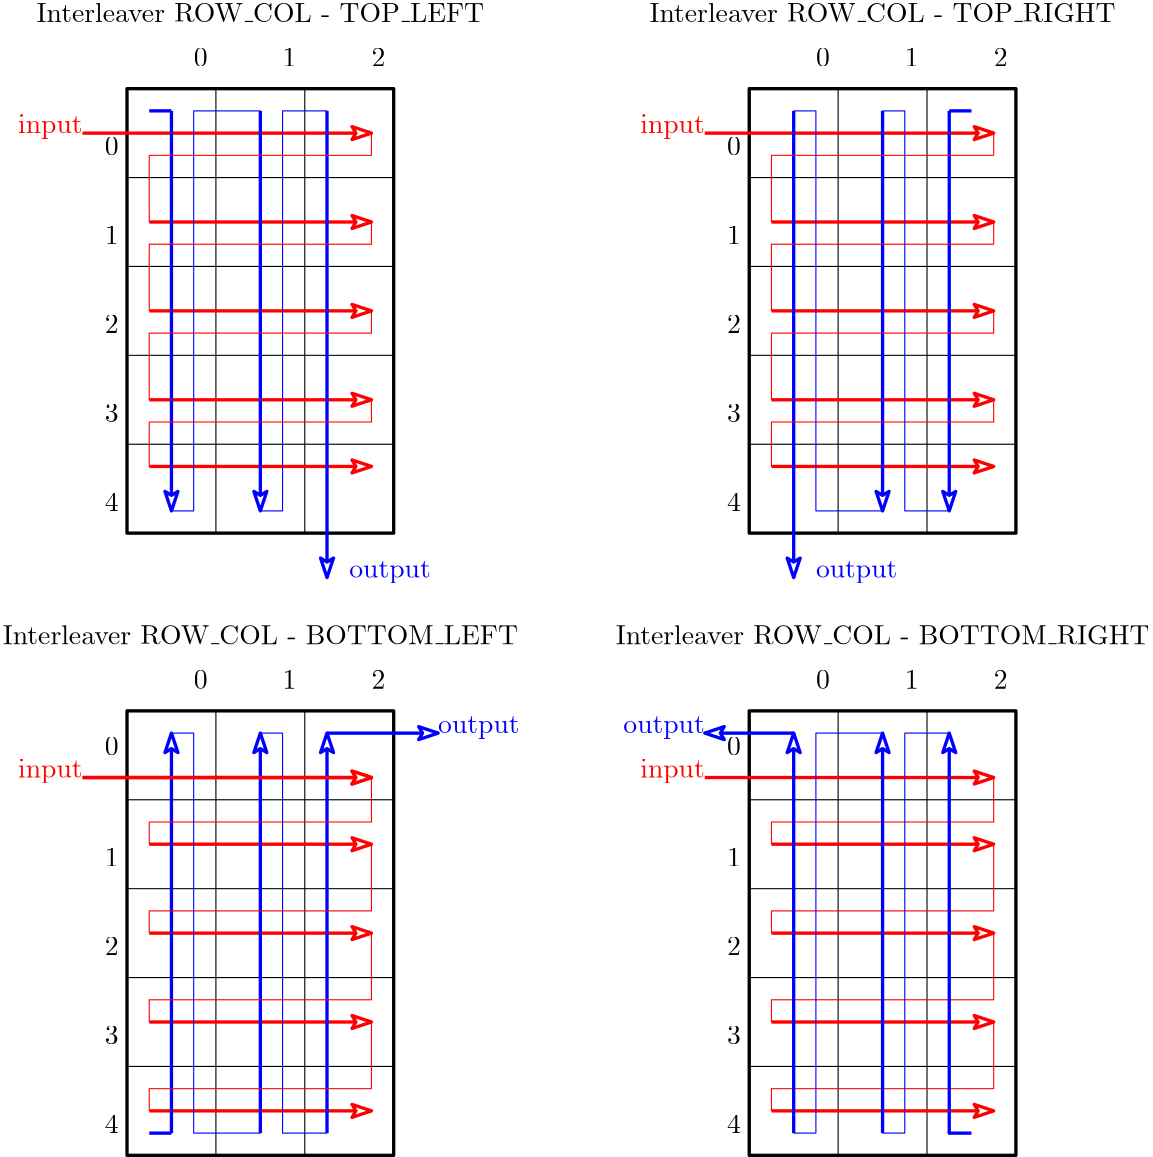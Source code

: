 <?xml version="1.0"?>
<!DOCTYPE ipe SYSTEM "ipe.dtd">
<ipe version="70206" creator="Ipe 7.2.7">
<info created="D:20181109164706" modified="D:20181112083614"/>
<ipestyle name="basic">
<symbol name="arrow/arc(spx)">
<path stroke="sym-stroke" fill="sym-stroke" pen="sym-pen">
0 0 m
-1 0.333 l
-1 -0.333 l
h
</path>
</symbol>
<symbol name="arrow/farc(spx)">
<path stroke="sym-stroke" fill="white" pen="sym-pen">
0 0 m
-1 0.333 l
-1 -0.333 l
h
</path>
</symbol>
<symbol name="arrow/ptarc(spx)">
<path stroke="sym-stroke" fill="sym-stroke" pen="sym-pen">
0 0 m
-1 0.333 l
-0.8 0 l
-1 -0.333 l
h
</path>
</symbol>
<symbol name="arrow/fptarc(spx)">
<path stroke="sym-stroke" fill="white" pen="sym-pen">
0 0 m
-1 0.333 l
-0.8 0 l
-1 -0.333 l
h
</path>
</symbol>
<symbol name="mark/circle(sx)" transformations="translations">
<path fill="sym-stroke">
0.6 0 0 0.6 0 0 e
0.4 0 0 0.4 0 0 e
</path>
</symbol>
<symbol name="mark/disk(sx)" transformations="translations">
<path fill="sym-stroke">
0.6 0 0 0.6 0 0 e
</path>
</symbol>
<symbol name="mark/fdisk(sfx)" transformations="translations">
<group>
<path fill="sym-fill">
0.5 0 0 0.5 0 0 e
</path>
<path fill="sym-stroke" fillrule="eofill">
0.6 0 0 0.6 0 0 e
0.4 0 0 0.4 0 0 e
</path>
</group>
</symbol>
<symbol name="mark/box(sx)" transformations="translations">
<path fill="sym-stroke" fillrule="eofill">
-0.6 -0.6 m
0.6 -0.6 l
0.6 0.6 l
-0.6 0.6 l
h
-0.4 -0.4 m
0.4 -0.4 l
0.4 0.4 l
-0.4 0.4 l
h
</path>
</symbol>
<symbol name="mark/square(sx)" transformations="translations">
<path fill="sym-stroke">
-0.6 -0.6 m
0.6 -0.6 l
0.6 0.6 l
-0.6 0.6 l
h
</path>
</symbol>
<symbol name="mark/fsquare(sfx)" transformations="translations">
<group>
<path fill="sym-fill">
-0.5 -0.5 m
0.5 -0.5 l
0.5 0.5 l
-0.5 0.5 l
h
</path>
<path fill="sym-stroke" fillrule="eofill">
-0.6 -0.6 m
0.6 -0.6 l
0.6 0.6 l
-0.6 0.6 l
h
-0.4 -0.4 m
0.4 -0.4 l
0.4 0.4 l
-0.4 0.4 l
h
</path>
</group>
</symbol>
<symbol name="mark/cross(sx)" transformations="translations">
<group>
<path fill="sym-stroke">
-0.43 -0.57 m
0.57 0.43 l
0.43 0.57 l
-0.57 -0.43 l
h
</path>
<path fill="sym-stroke">
-0.43 0.57 m
0.57 -0.43 l
0.43 -0.57 l
-0.57 0.43 l
h
</path>
</group>
</symbol>
<symbol name="arrow/fnormal(spx)">
<path stroke="sym-stroke" fill="white" pen="sym-pen">
0 0 m
-1 0.333 l
-1 -0.333 l
h
</path>
</symbol>
<symbol name="arrow/pointed(spx)">
<path stroke="sym-stroke" fill="sym-stroke" pen="sym-pen">
0 0 m
-1 0.333 l
-0.8 0 l
-1 -0.333 l
h
</path>
</symbol>
<symbol name="arrow/fpointed(spx)">
<path stroke="sym-stroke" fill="white" pen="sym-pen">
0 0 m
-1 0.333 l
-0.8 0 l
-1 -0.333 l
h
</path>
</symbol>
<symbol name="arrow/linear(spx)">
<path stroke="sym-stroke" pen="sym-pen">
-1 0.333 m
0 0 l
-1 -0.333 l
</path>
</symbol>
<symbol name="arrow/fdouble(spx)">
<path stroke="sym-stroke" fill="white" pen="sym-pen">
0 0 m
-1 0.333 l
-1 -0.333 l
h
-1 0 m
-2 0.333 l
-2 -0.333 l
h
</path>
</symbol>
<symbol name="arrow/double(spx)">
<path stroke="sym-stroke" fill="sym-stroke" pen="sym-pen">
0 0 m
-1 0.333 l
-1 -0.333 l
h
-1 0 m
-2 0.333 l
-2 -0.333 l
h
</path>
</symbol>
<pen name="heavier" value="0.8"/>
<pen name="fat" value="1.2"/>
<pen name="ultrafat" value="2"/>
<symbolsize name="large" value="5"/>
<symbolsize name="small" value="2"/>
<symbolsize name="tiny" value="1.1"/>
<arrowsize name="large" value="10"/>
<arrowsize name="small" value="5"/>
<arrowsize name="tiny" value="3"/>
<color name="red" value="1 0 0"/>
<color name="green" value="0 1 0"/>
<color name="blue" value="0 0 1"/>
<color name="yellow" value="1 1 0"/>
<color name="orange" value="1 0.647 0"/>
<color name="gold" value="1 0.843 0"/>
<color name="purple" value="0.627 0.125 0.941"/>
<color name="gray" value="0.745"/>
<color name="brown" value="0.647 0.165 0.165"/>
<color name="navy" value="0 0 0.502"/>
<color name="pink" value="1 0.753 0.796"/>
<color name="seagreen" value="0.18 0.545 0.341"/>
<color name="turquoise" value="0.251 0.878 0.816"/>
<color name="violet" value="0.933 0.51 0.933"/>
<color name="darkblue" value="0 0 0.545"/>
<color name="darkcyan" value="0 0.545 0.545"/>
<color name="darkgray" value="0.663"/>
<color name="darkgreen" value="0 0.392 0"/>
<color name="darkmagenta" value="0.545 0 0.545"/>
<color name="darkorange" value="1 0.549 0"/>
<color name="darkred" value="0.545 0 0"/>
<color name="lightblue" value="0.678 0.847 0.902"/>
<color name="lightcyan" value="0.878 1 1"/>
<color name="lightgray" value="0.827"/>
<color name="lightgreen" value="0.565 0.933 0.565"/>
<color name="lightyellow" value="1 1 0.878"/>
<dashstyle name="dashed" value="[4] 0"/>
<dashstyle name="dotted" value="[1 3] 0"/>
<dashstyle name="dash dotted" value="[4 2 1 2] 0"/>
<dashstyle name="dash dot dotted" value="[4 2 1 2 1 2] 0"/>
<textsize name="large" value="\large"/>
<textsize name="Large" value="\Large"/>
<textsize name="LARGE" value="\LARGE"/>
<textsize name="huge" value="\huge"/>
<textsize name="Huge" value="\Huge"/>
<textsize name="small" value="\small"/>
<textsize name="footnote" value="\footnotesize"/>
<textsize name="tiny" value="\tiny"/>
<textstyle name="center" begin="\begin{center}" end="\end{center}"/>
<textstyle name="itemize" begin="\begin{itemize}" end="\end{itemize}"/>
<textstyle name="item" begin="\begin{itemize}\item{}" end="\end{itemize}"/>
<gridsize name="4 pts" value="4"/>
<gridsize name="8 pts (~3 mm)" value="8"/>
<gridsize name="16 pts (~6 mm)" value="16"/>
<gridsize name="32 pts (~12 mm)" value="32"/>
<gridsize name="10 pts (~3.5 mm)" value="10"/>
<gridsize name="20 pts (~7 mm)" value="20"/>
<gridsize name="14 pts (~5 mm)" value="14"/>
<gridsize name="28 pts (~10 mm)" value="28"/>
<gridsize name="56 pts (~20 mm)" value="56"/>
<anglesize name="90 deg" value="90"/>
<anglesize name="60 deg" value="60"/>
<anglesize name="45 deg" value="45"/>
<anglesize name="30 deg" value="30"/>
<anglesize name="22.5 deg" value="22.5"/>
<opacity name="10%" value="0.1"/>
<opacity name="30%" value="0.3"/>
<opacity name="50%" value="0.5"/>
<opacity name="75%" value="0.75"/>
<tiling name="falling" angle="-60" step="4" width="1"/>
<tiling name="rising" angle="30" step="4" width="1"/>
</ipestyle>
<page>
<layer name="alpha"/>
<view layers="alpha" active="alpha"/>
<path layer="alpha" matrix="1 0 0 1 224 0" stroke="black" pen="fat">
64 768 m
64 608 l
160 608 l
160 768 l
h
</path>
<text matrix="1 0 0 1 240 -24" transformations="translations" pos="96 816" stroke="black" type="label" width="167.807" height="6.918" depth="0" halign="center" valign="baseline">Interleaver ROW\_COL - TOP\_RIGHT</text>
<path matrix="1 0 0 1 192 0" stroke="black">
128 768 m
128 608 l
128 608 l
</path>
<path matrix="1 0 0 1 192 0" stroke="black">
160 768 m
160 608 l
</path>
<path matrix="1 0 0 1 192 0" stroke="black">
96 736 m
192 736 l
192 736 l
</path>
<path matrix="1 0 0 1 192 0" stroke="black">
96 704 m
192 704 l
</path>
<path matrix="1 0 0 1 192 0" stroke="black">
96 672 m
192 672 l
</path>
<path matrix="1 0 0 1 192 0" stroke="black">
96 640 m
192 640 l
</path>
<text matrix="1 0 0 1 200 0" transformations="translations" pos="112 776" stroke="black" type="label" width="4.981" height="6.42" depth="0" valign="baseline">0</text>
<text matrix="1 0 0 1 232 0" transformations="translations" pos="112 776" stroke="black" type="label" width="4.981" height="6.42" depth="0" valign="baseline">1</text>
<text matrix="1 0 0 1 264 0" transformations="translations" pos="112 776" stroke="black" type="label" width="4.981" height="6.42" depth="0" valign="baseline">2</text>
<text matrix="1 0 0 1 168 -64" transformations="translations" pos="112 776" stroke="black" type="label" width="4.981" height="6.42" depth="0" valign="baseline">1</text>
<text matrix="1 0 0 1 168 -32" transformations="translations" pos="112 776" stroke="black" type="label" width="4.981" height="6.42" depth="0" valign="baseline">0</text>
<text matrix="1 0 0 1 168 -128" transformations="translations" pos="112 776" stroke="black" type="label" width="4.981" height="6.42" depth="0" valign="baseline">3</text>
<text matrix="1 0 0 1 168 -160" transformations="translations" pos="112 776" stroke="black" type="label" width="4.981" height="6.42" depth="0" valign="baseline">4</text>
<text matrix="1 0 0 1 168 -96" transformations="translations" pos="112 776" stroke="black" type="label" width="4.981" height="6.42" depth="0" valign="baseline">2</text>
<text matrix="1 0 0 1 232 -24" transformations="translations" pos="40 776" stroke="red" type="label" width="23.246" height="6.661" depth="1.93" halign="right" valign="baseline">input</text>
<text matrix="1 0 0 1 104 -32" transformations="translations" pos="208 624" stroke="blue" type="label" width="29.335" height="6.135" depth="1.93" valign="baseline">output</text>
<path matrix="1 0 0 1 -32 0" stroke="red" pen="fat" arrow="fptarc/normal">
304 752 m
408 752 l
</path>
<path matrix="1 0 0 1 -32 0" stroke="red" pen="fat" arrow="fptarc/normal">
328 720 m
408 720 l
</path>
<path matrix="1 0 0 1 -32 -32" stroke="red" pen="fat" arrow="fptarc/normal">
328 720 m
408 720 l
</path>
<path matrix="1 0 0 1 -32 -64" stroke="red" pen="fat" arrow="fptarc/normal">
328 720 m
408 720 l
</path>
<path matrix="1 0 0 1 -32 -88" stroke="red" pen="fat" arrow="fptarc/normal">
328 720 m
408 720 l
</path>
<path stroke="blue" pen="fat" arrow="fptarc/normal">
304 760 m
304 592 l
</path>
<path matrix="1 0 0 1 -32 0" stroke="blue" pen="fat" arrow="fptarc/normal">
368 760 m
368 616 l
</path>
<path stroke="blue" pen="fat" arrow="fptarc/normal">
360 760 m
360 616 l
</path>
<path matrix="1 0 0 1 -32 0" stroke="red">
408 752 m
408 744 l
328 744 l
328 720 l
</path>
<path matrix="1 0 0 1 -32 0" stroke="red">
408 720 m
408 712 l
328 712 l
328 688 l
</path>
<path matrix="1 0 0 1 -32 0" stroke="red">
408 688 m
408 680 l
328 680 l
328 656 l
</path>
<path matrix="1 0 0 1 -32 0" stroke="red">
408 656 m
408 648 l
328 648 l
328 632 l
</path>
<path stroke="black" pen="fat">
64 768 m
64 608 l
160 608 l
160 768 l
h
</path>
<text matrix="1 0 0 1 16 -24" transformations="translations" pos="96 816" stroke="black" type="label" width="161.096" height="6.918" depth="0" halign="center" valign="baseline">Interleaver ROW\_COL - TOP\_LEFT</text>
<path matrix="1 0 0 1 -32 0" stroke="black">
128 768 m
128 608 l
128 608 l
</path>
<path matrix="1 0 0 1 -32 0" stroke="black">
160 768 m
160 608 l
</path>
<path matrix="1 0 0 1 -32 0" stroke="black">
96 736 m
192 736 l
192 736 l
</path>
<path matrix="1 0 0 1 -32 0" stroke="black">
96 704 m
192 704 l
</path>
<path matrix="1 0 0 1 -32 0" stroke="black">
96 672 m
192 672 l
</path>
<path matrix="1 0 0 1 -32 0" stroke="black">
96 640 m
192 640 l
</path>
<text matrix="1 0 0 1 -24 0" transformations="translations" pos="112 776" stroke="black" type="label" width="4.981" height="6.42" depth="0" valign="baseline">0</text>
<text matrix="1 0 0 1 8 0" transformations="translations" pos="112 776" stroke="black" type="label" width="4.981" height="6.42" depth="0" valign="baseline">1</text>
<text matrix="1 0 0 1 40 0" transformations="translations" pos="112 776" stroke="black" type="label" width="4.981" height="6.42" depth="0" valign="baseline">2</text>
<text matrix="1 0 0 1 -56 -64" transformations="translations" pos="112 776" stroke="black" type="label" width="4.981" height="6.42" depth="0" valign="baseline">1</text>
<text matrix="1 0 0 1 -56 -32" transformations="translations" pos="112 776" stroke="black" type="label" width="4.981" height="6.42" depth="0" valign="baseline">0</text>
<text matrix="1 0 0 1 -56 -128" transformations="translations" pos="112 776" stroke="black" type="label" width="4.981" height="6.42" depth="0" valign="baseline">3</text>
<text matrix="1 0 0 1 -56 -160" transformations="translations" pos="112 776" stroke="black" type="label" width="4.981" height="6.42" depth="0" valign="baseline">4</text>
<text matrix="1 0 0 1 -56 -96" transformations="translations" pos="112 776" stroke="black" type="label" width="4.981" height="6.42" depth="0" valign="baseline">2</text>
<text matrix="1 0 0 1 8 -24" transformations="translations" pos="40 776" stroke="red" type="label" width="23.246" height="6.661" depth="1.93" halign="right" valign="baseline">input</text>
<text matrix="1 0 0 1 -64 -32" transformations="translations" pos="208 624" stroke="blue" type="label" width="29.335" height="6.135" depth="1.93" valign="baseline">output</text>
<path matrix="1 0 0 1 -256 0" stroke="red" pen="fat" arrow="fptarc/normal">
304 752 m
408 752 l
</path>
<path matrix="1 0 0 1 -256 0" stroke="red" pen="fat" arrow="fptarc/normal">
328 720 m
408 720 l
</path>
<path matrix="1 0 0 1 -256 -32" stroke="red" pen="fat" arrow="fptarc/normal">
328 720 m
408 720 l
</path>
<path matrix="1 0 0 1 -256 -64" stroke="red" pen="fat" arrow="fptarc/normal">
328 720 m
408 720 l
</path>
<path matrix="1 0 0 1 -256 -88" stroke="red" pen="fat" arrow="fptarc/normal">
328 720 m
408 720 l
</path>
<path matrix="1 0 0 1 -256 0" stroke="blue" pen="fat" arrow="fptarc/normal">
336 760 m
336 616 l
</path>
<path matrix="1 0 0 1 -256 0" stroke="blue" pen="fat" arrow="fptarc/normal">
368 760 m
368 616 l
</path>
<path matrix="1 0 0 1 -256 0" stroke="blue" pen="fat" arrow="fptarc/normal">
392 760 m
392 592 l
</path>
<path matrix="1 0 0 1 -256 0" stroke="blue">
336 616 m
344 616 l
344 760 l
368 760 l
</path>
<path matrix="1 0 0 1 -256 0" stroke="blue">
368 616 m
376 616 l
376 760 l
392 760 l
</path>
<path matrix="1 0 0 1 -256 0" stroke="red">
408 752 m
408 744 l
328 744 l
328 720 l
</path>
<path matrix="1 0 0 1 -256 0" stroke="red">
408 720 m
408 712 l
328 712 l
328 688 l
</path>
<path matrix="1 0 0 1 -256 0" stroke="red">
408 688 m
408 680 l
328 680 l
328 656 l
</path>
<path matrix="1 0 0 1 -256 0" stroke="red">
408 656 m
408 648 l
328 648 l
328 632 l
</path>
<path stroke="blue">
360 616 m
344 616 l
344 760 l
336 760 l
336 760 l
</path>
<path stroke="blue">
336 616 m
312 616 l
312 760 l
304 760 l
</path>
<path matrix="1 0 0 1 224 -224" stroke="black" pen="fat">
64 768 m
64 608 l
160 608 l
160 768 l
h
</path>
<path matrix="1 0 0 1 192 -224" stroke="black">
128 768 m
128 608 l
128 608 l
</path>
<path matrix="1 0 0 1 192 -224" stroke="black">
160 768 m
160 608 l
</path>
<path matrix="1 0 0 1 192 -224" stroke="black">
96 736 m
192 736 l
192 736 l
</path>
<path matrix="1 0 0 1 192 -224" stroke="black">
96 704 m
192 704 l
</path>
<path matrix="1 0 0 1 192 -224" stroke="black">
96 672 m
192 672 l
</path>
<path matrix="1 0 0 1 192 -224" stroke="black">
96 640 m
192 640 l
</path>
<text matrix="1 0 0 1 200 -224" transformations="translations" pos="112 776" stroke="black" type="label" width="4.981" height="6.42" depth="0" valign="baseline">0</text>
<text matrix="1 0 0 1 232 -224" transformations="translations" pos="112 776" stroke="black" type="label" width="4.981" height="6.42" depth="0" valign="baseline">1</text>
<text matrix="1 0 0 1 264 -224" transformations="translations" pos="112 776" stroke="black" type="label" width="4.981" height="6.42" depth="0" valign="baseline">2</text>
<text matrix="1 0 0 1 168 -288" transformations="translations" pos="112 776" stroke="black" type="label" width="4.981" height="6.42" depth="0" valign="baseline">1</text>
<text matrix="1 0 0 1 168 -248" transformations="translations" pos="112 776" stroke="black" type="label" width="4.981" height="6.42" depth="0" valign="baseline">0</text>
<text matrix="1 0 0 1 168 -352" transformations="translations" pos="112 776" stroke="black" type="label" width="4.981" height="6.42" depth="0" valign="baseline">3</text>
<text matrix="1 0 0 1 168 -384" transformations="translations" pos="112 776" stroke="black" type="label" width="4.981" height="6.42" depth="0" valign="baseline">4</text>
<text matrix="1 0 0 1 168 -320" transformations="translations" pos="112 776" stroke="black" type="label" width="4.981" height="6.42" depth="0" valign="baseline">2</text>
<path matrix="1 0 0 1 -32 -224" stroke="red" pen="fat" arrow="fptarc/normal">
328 720 m
408 720 l
</path>
<path matrix="1 0 0 1 -32 -256" stroke="red" pen="fat" arrow="fptarc/normal">
328 720 m
408 720 l
</path>
<path matrix="1 0 0 1 -32 -288" stroke="red" pen="fat" arrow="fptarc/normal">
328 720 m
408 720 l
</path>
<path matrix="1 0 0 1 -32 -320" stroke="red" pen="fat" arrow="fptarc/normal">
328 720 m
408 720 l
</path>
<path stroke="red">
376 496 m
376 472 l
296 472 l
296 464 l
</path>
<path stroke="red">
376 464 m
376 440 l
296 440 l
296 432 l
</path>
<path stroke="red">
376 432 m
376 408 l
296 408 l
296 400 l
</path>
<path matrix="1 0 0 1 0 -224" stroke="black" pen="fat">
64 768 m
64 608 l
160 608 l
160 768 l
h
</path>
<text matrix="1 0 0 1 16 -248" transformations="translations" pos="96 816" stroke="black" type="label" width="185.449" height="6.918" depth="0" halign="center" valign="baseline">Interleaver ROW\_COL - BOTTOM\_LEFT</text>
<path matrix="1 0 0 1 -32 -224" stroke="black">
128 768 m
128 608 l
128 608 l
</path>
<path matrix="1 0 0 1 -32 -224" stroke="black">
160 768 m
160 608 l
</path>
<path matrix="1 0 0 1 -32 -224" stroke="black">
96 736 m
192 736 l
192 736 l
</path>
<path matrix="1 0 0 1 -32 -224" stroke="black">
96 704 m
192 704 l
</path>
<path matrix="1 0 0 1 -32 -224" stroke="black">
96 672 m
192 672 l
</path>
<path matrix="1 0 0 1 -32 -224" stroke="black">
96 640 m
192 640 l
</path>
<text matrix="1 0 0 1 -24 -224" transformations="translations" pos="112 776" stroke="black" type="label" width="4.981" height="6.42" depth="0" valign="baseline">0</text>
<text matrix="1 0 0 1 8 -224" transformations="translations" pos="112 776" stroke="black" type="label" width="4.981" height="6.42" depth="0" valign="baseline">1</text>
<text matrix="1 0 0 1 40 -224" transformations="translations" pos="112 776" stroke="black" type="label" width="4.981" height="6.42" depth="0" valign="baseline">2</text>
<text matrix="1 0 0 1 -56 -288" transformations="translations" pos="112 776" stroke="black" type="label" width="4.981" height="6.42" depth="0" valign="baseline">1</text>
<text matrix="1 0 0 1 -56 -248" transformations="translations" pos="112 776" stroke="black" type="label" width="4.981" height="6.42" depth="0" valign="baseline">0</text>
<text matrix="1 0 0 1 -56 -352" transformations="translations" pos="112 776" stroke="black" type="label" width="4.981" height="6.42" depth="0" valign="baseline">3</text>
<text matrix="1 0 0 1 -56 -384" transformations="translations" pos="112 776" stroke="black" type="label" width="4.981" height="6.42" depth="0" valign="baseline">4</text>
<text matrix="1 0 0 1 -56 -320" transformations="translations" pos="112 776" stroke="black" type="label" width="4.981" height="6.42" depth="0" valign="baseline">2</text>
<text matrix="1 0 0 1 8 -256" transformations="translations" pos="40 776" stroke="red" type="label" width="23.246" height="6.661" depth="1.93" halign="right" valign="baseline">input</text>
<text matrix="1 0 0 1 -32 -88" transformations="translations" pos="208 624" stroke="blue" type="label" width="29.335" height="6.135" depth="1.93" valign="baseline">output</text>
<path matrix="1 0 0 1 -256 -232" stroke="red" pen="fat" arrow="fptarc/normal">
304 752 m
408 752 l
</path>
<path matrix="1 0 0 1 -256 -224" stroke="red" pen="fat" arrow="fptarc/normal">
328 720 m
408 720 l
</path>
<path matrix="1 0 0 1 -256 -256" stroke="red" pen="fat" arrow="fptarc/normal">
328 720 m
408 720 l
</path>
<path matrix="1 0 0 1 -256 -288" stroke="red" pen="fat" arrow="fptarc/normal">
328 720 m
408 720 l
</path>
<path matrix="1 0 0 1 -256 -320" stroke="red" pen="fat" arrow="fptarc/normal">
328 720 m
408 720 l
</path>
<path matrix="1 0 0 1 -256 -224" stroke="blue" pen="fat" rarrow="fptarc/normal">
336 760 m
336 616 l
</path>
<path matrix="1 0 0 1 -256 -224" stroke="blue" pen="fat" rarrow="fptarc/normal">
368 760 m
368 616 l
</path>
<path stroke="blue" pen="fat" rarrow="fptarc/normal">
136 536 m
136 392 l
</path>
<path stroke="red">
152 520 m
152 504 l
72 504 l
72 496 l
</path>
<path stroke="red">
152 496 m
152 472 l
72 472 l
72 464 l
</path>
<path stroke="red">
152 464 m
152 440 l
72 440 l
72 432 l
</path>
<path stroke="red">
152 432 m
152 408 l
72 408 l
72 400 l
</path>
<text matrix="1 0 0 1 240 -248" transformations="translations" pos="96 816" stroke="black" type="label" width="192.16" height="6.918" depth="0" halign="center" valign="baseline">Interleaver ROW\_COL - BOTTOM\_RIGHT</text>
<path stroke="blue">
80 536 m
88 536 l
88 392 l
112 392 l
</path>
<path stroke="blue">
112 536 m
120 536 l
120 392 l
136 392 l
</path>
<path stroke="blue" pen="fat" arrow="fptarc/normal">
136 536 m
176 536 l
</path>
<path matrix="1 0 0 1 -256 -232" stroke="red" pen="fat" arrow="fptarc/normal">
304 752 m
408 752 l
</path>
<path matrix="1 0 0 1 224 0" stroke="red">
152 520 m
152 504 l
72 504 l
72 496 l
</path>
<path matrix="1 0 0 1 -32 -232" stroke="red" pen="fat" arrow="fptarc/normal">
304 752 m
408 752 l
</path>
<text matrix="1 0 0 1 232 -256" transformations="translations" pos="40 776" stroke="red" type="label" width="23.246" height="6.661" depth="1.93" halign="right" valign="baseline">input</text>
<path matrix="1 0 0 1 224 0" stroke="blue" pen="fat" rarrow="fptarc/normal">
136 536 m
136 392 l
</path>
<path matrix="1 0 0 1 200 0" stroke="blue" pen="fat" rarrow="fptarc/normal">
136 536 m
136 392 l
</path>
<path matrix="1 0 0 1 168 0" stroke="blue" pen="fat" rarrow="fptarc/normal">
136 536 m
136 392 l
</path>
<text matrix="1 0 0 1 64 -88" transformations="translations" pos="208 624" stroke="blue" type="label" width="29.335" height="6.135" depth="1.93" halign="right" valign="baseline">output</text>
<path stroke="blue" pen="fat" arrow="fptarc/normal">
304 536 m
272 536 l
</path>
<path stroke="blue">
360 536 m
344 536 l
344 392 l
336 392 l
</path>
<path stroke="blue">
336 536 m
312 536 l
312 392 l
304 392 l
</path>
<path stroke="blue" pen="fat">
80 392 m
72 392 l
</path>
<path stroke="blue" pen="fat" cap="1">
360 392 m
360 392 l
</path>
<path stroke="blue" pen="fat">
360 392 m
368 392 l
</path>
<path stroke="blue" pen="fat">
360 760 m
368 760 l
</path>
<path stroke="blue" pen="fat">
80 760 m
72 760 l
</path>
</page>
</ipe>

